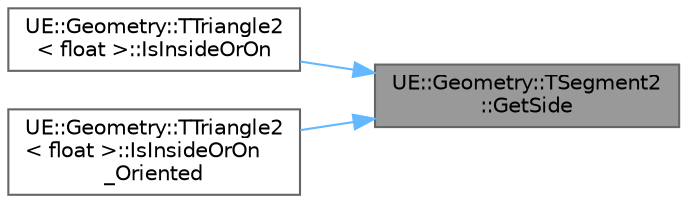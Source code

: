 digraph "UE::Geometry::TSegment2::GetSide"
{
 // INTERACTIVE_SVG=YES
 // LATEX_PDF_SIZE
  bgcolor="transparent";
  edge [fontname=Helvetica,fontsize=10,labelfontname=Helvetica,labelfontsize=10];
  node [fontname=Helvetica,fontsize=10,shape=box,height=0.2,width=0.4];
  rankdir="RL";
  Node1 [id="Node000001",label="UE::Geometry::TSegment2\l::GetSide",height=0.2,width=0.4,color="gray40", fillcolor="grey60", style="filled", fontcolor="black",tooltip="Determine which side of the segment the query point lies on."];
  Node1 -> Node2 [id="edge1_Node000001_Node000002",dir="back",color="steelblue1",style="solid",tooltip=" "];
  Node2 [id="Node000002",label="UE::Geometry::TTriangle2\l\< float \>::IsInsideOrOn",height=0.2,width=0.4,color="grey40", fillcolor="white", style="filled",URL="$d2/d6f/structUE_1_1Geometry_1_1TTriangle2.html#a312f746b60cf8f77c5782cfa198bd43c",tooltip=" "];
  Node1 -> Node3 [id="edge2_Node000001_Node000003",dir="back",color="steelblue1",style="solid",tooltip=" "];
  Node3 [id="Node000003",label="UE::Geometry::TTriangle2\l\< float \>::IsInsideOrOn\l_Oriented",height=0.2,width=0.4,color="grey40", fillcolor="white", style="filled",URL="$d2/d6f/structUE_1_1Geometry_1_1TTriangle2.html#ab8025f31b8a3b9b9fdadf83a88d746ae",tooltip=" "];
}
